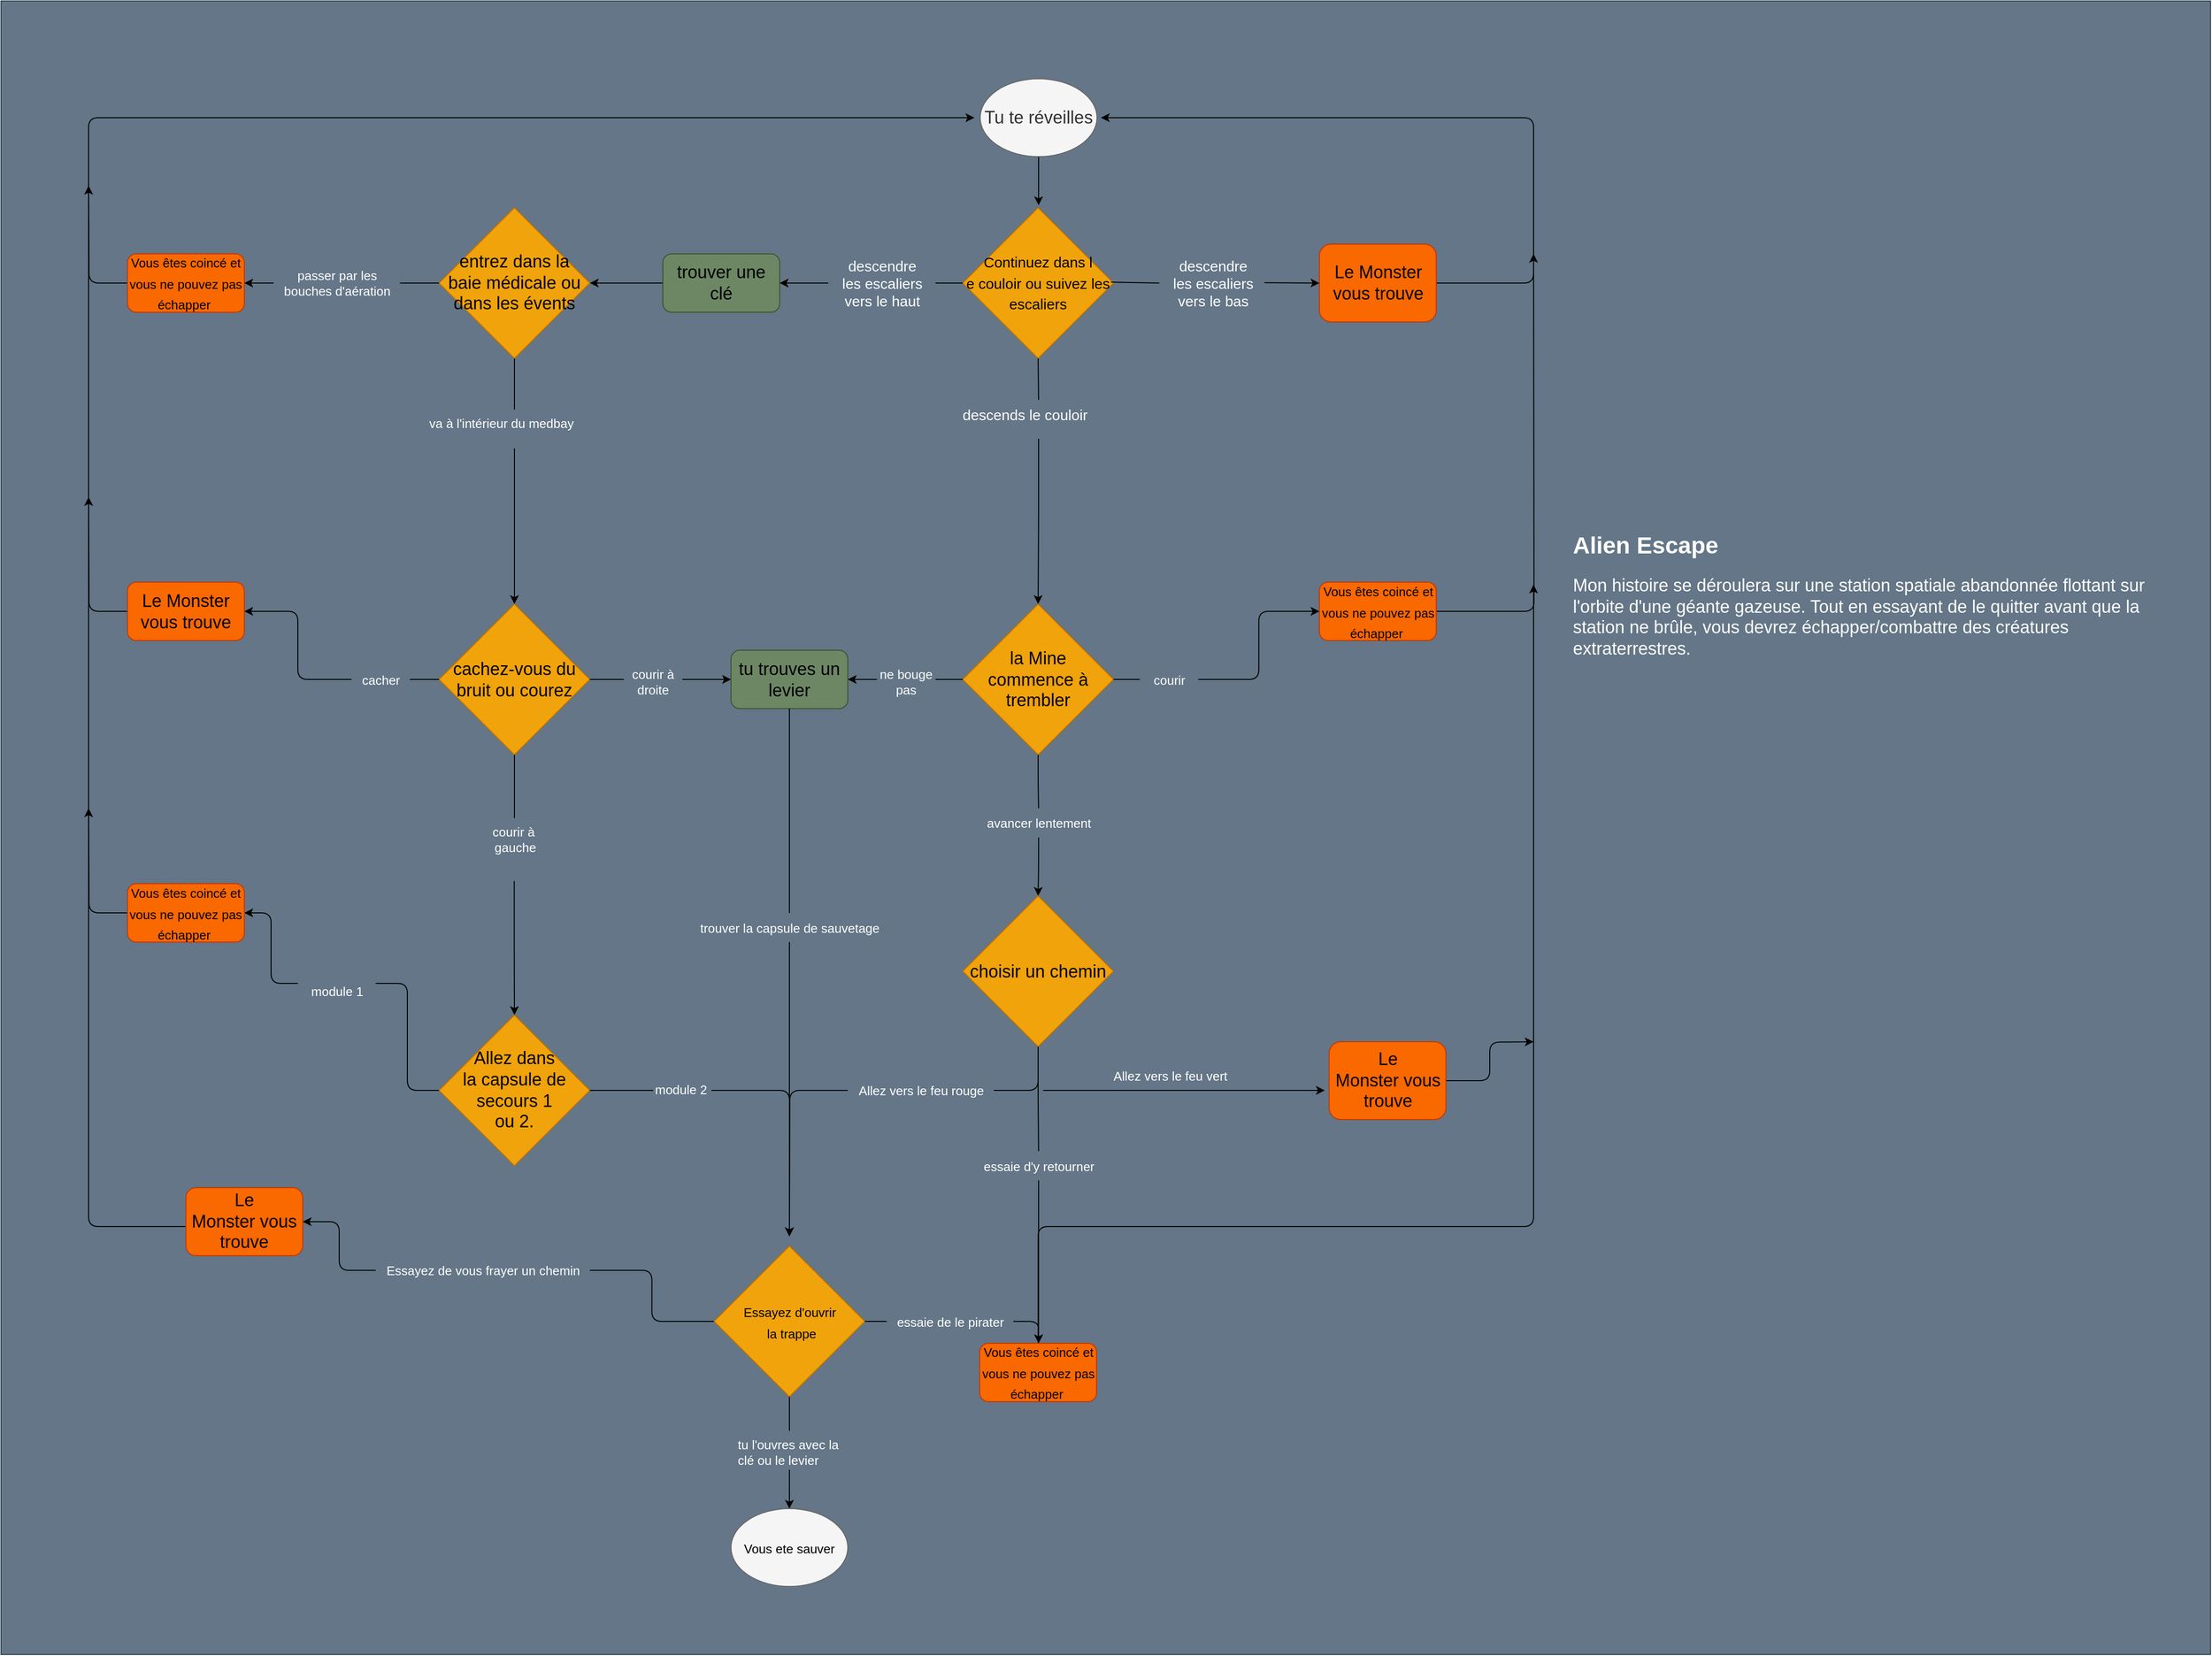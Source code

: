 <mxfile>
    <diagram id="TLE-RexDa8ssE1_A65L4" name="Page-1">
        <mxGraphModel dx="1379" dy="1434" grid="1" gridSize="10" guides="1" tooltips="1" connect="1" arrows="1" fold="1" page="1" pageScale="1" pageWidth="850" pageHeight="1100" math="0" shadow="0">
            <root>
                <mxCell id="0"/>
                <mxCell id="1" parent="0"/>
                <mxCell id="143" value="" style="rounded=0;whiteSpace=wrap;html=1;fontColor=#ffffff;fillColor=#647687;strokeColor=#314354;" parent="1" vertex="1">
                    <mxGeometry x="1070" width="2270" height="1700" as="geometry"/>
                </mxCell>
                <mxCell id="12" value="&lt;h1&gt;&lt;font color=&quot;#ffffff&quot;&gt;Alien Escape&lt;/font&gt;&lt;/h1&gt;&lt;p style=&quot;&quot;&gt;&lt;font color=&quot;#ffffff&quot; style=&quot;font-size: 18px;&quot;&gt;Mon histoire se déroulera sur une station spatiale abandonnée flottant sur l'orbite d'une géante gazeuse. Tout en essayant de le quitter avant que la station ne brûle, vous devrez échapper/combattre des créatures extraterrestres.&lt;/font&gt;&lt;/p&gt;" style="text;html=1;strokeColor=none;fillColor=none;spacing=5;spacingTop=-20;whiteSpace=wrap;overflow=hidden;rounded=0;" parent="1" vertex="1">
                    <mxGeometry x="2680" y="540" width="620" height="150" as="geometry"/>
                </mxCell>
                <mxCell id="56" style="edgeStyle=orthogonalEdgeStyle;html=1;fontSize=18;fontColor=#000000;" parent="1" source="14" target="23" edge="1">
                    <mxGeometry relative="1" as="geometry"/>
                </mxCell>
                <mxCell id="14" value="&lt;font color=&quot;#000000&quot;&gt;trouver une clé&lt;/font&gt;" style="rounded=1;whiteSpace=wrap;html=1;strokeColor=#3A5431;fontSize=18;fillColor=#6d8764;fontColor=#ffffff;" parent="1" vertex="1">
                    <mxGeometry x="1750" y="260" width="120" height="60" as="geometry"/>
                </mxCell>
                <mxCell id="26" style="edgeStyle=orthogonalEdgeStyle;html=1;fontSize=18;fontColor=#000000;" parent="1" source="15" edge="1">
                    <mxGeometry relative="1" as="geometry">
                        <mxPoint x="2200" y="120" as="targetPoint"/>
                        <Array as="points">
                            <mxPoint x="2644.5" y="290"/>
                        </Array>
                    </mxGeometry>
                </mxCell>
                <mxCell id="15" value="Le Monster vous trouve" style="rounded=1;whiteSpace=wrap;html=1;strokeColor=#C73500;fontSize=18;fillColor=#fa6800;fontColor=#000000;" parent="1" vertex="1">
                    <mxGeometry x="2424.5" y="250" width="120" height="80" as="geometry"/>
                </mxCell>
                <mxCell id="19" style="edgeStyle=none;html=1;fontSize=18;exitX=0;exitY=0.5;exitDx=0;exitDy=0;entryX=1;entryY=0.5;entryDx=0;entryDy=0;startArrow=none;" parent="1" source="86" target="14" edge="1">
                    <mxGeometry relative="1" as="geometry">
                        <mxPoint x="1970" y="299.5" as="targetPoint"/>
                        <mxPoint x="2058" y="299.5" as="sourcePoint"/>
                    </mxGeometry>
                </mxCell>
                <mxCell id="20" style="edgeStyle=none;html=1;fontSize=18;entryX=0;entryY=0.5;entryDx=0;entryDy=0;exitX=0.983;exitY=0.494;exitDx=0;exitDy=0;exitPerimeter=0;startArrow=none;" parent="1" source="82" target="15" edge="1">
                    <mxGeometry relative="1" as="geometry">
                        <mxPoint x="2280" y="299.5" as="targetPoint"/>
                        <mxPoint x="2213" y="299.5" as="sourcePoint"/>
                    </mxGeometry>
                </mxCell>
                <mxCell id="17" value="&lt;font style=&quot;font-size: 15px;&quot;&gt;Continuez dans l&lt;br&gt;e couloir ou suivez les escaliers&lt;/font&gt;" style="rhombus;whiteSpace=wrap;html=1;strokeColor=#BD7000;fontSize=18;fillColor=#f0a30a;fontColor=#000000;" parent="1" vertex="1">
                    <mxGeometry x="2058" y="212.5" width="155" height="155" as="geometry"/>
                </mxCell>
                <mxCell id="55" style="edgeStyle=orthogonalEdgeStyle;html=1;fontSize=18;fontColor=#000000;" parent="1" source="21" edge="1">
                    <mxGeometry relative="1" as="geometry">
                        <mxPoint x="2136" y="210" as="targetPoint"/>
                    </mxGeometry>
                </mxCell>
                <mxCell id="21" value="Tu te réveilles" style="ellipse;whiteSpace=wrap;html=1;strokeColor=#666666;fontSize=18;fontColor=#333333;fillColor=#f5f5f5;" parent="1" vertex="1">
                    <mxGeometry x="2076" y="80" width="120" height="80" as="geometry"/>
                </mxCell>
                <mxCell id="60" style="edgeStyle=orthogonalEdgeStyle;html=1;fontSize=18;fontColor=#000000;entryX=1;entryY=0.5;entryDx=0;entryDy=0;startArrow=none;" parent="1" source="112" target="32" edge="1">
                    <mxGeometry relative="1" as="geometry">
                        <mxPoint x="1980" y="627.5" as="targetPoint"/>
                    </mxGeometry>
                </mxCell>
                <mxCell id="68" style="edgeStyle=orthogonalEdgeStyle;html=1;entryX=0;entryY=0.5;entryDx=0;entryDy=0;fontSize=18;fontColor=#000000;startArrow=none;" parent="1" source="110" target="31" edge="1">
                    <mxGeometry relative="1" as="geometry"/>
                </mxCell>
                <mxCell id="116" style="edgeStyle=orthogonalEdgeStyle;html=1;entryX=0.5;entryY=0;entryDx=0;entryDy=0;fontSize=13;fontColor=#FFFFFF;startArrow=none;" parent="1" source="115" target="35" edge="1">
                    <mxGeometry relative="1" as="geometry"/>
                </mxCell>
                <mxCell id="22" value="la Mine &lt;br&gt;commence à trembler" style="rhombus;whiteSpace=wrap;html=1;strokeColor=#BD7000;fontSize=18;fillColor=#f0a30a;fontColor=#000000;" parent="1" vertex="1">
                    <mxGeometry x="2058" y="620" width="155" height="155" as="geometry"/>
                </mxCell>
                <mxCell id="58" style="edgeStyle=orthogonalEdgeStyle;html=1;fontSize=18;fontColor=#000000;entryX=1;entryY=0.5;entryDx=0;entryDy=0;exitX=0;exitY=0.5;exitDx=0;exitDy=0;startArrow=none;" parent="1" source="94" target="28" edge="1">
                    <mxGeometry relative="1" as="geometry">
                        <mxPoint x="1460" y="290" as="targetPoint"/>
                        <mxPoint x="1460" y="290" as="sourcePoint"/>
                    </mxGeometry>
                </mxCell>
                <mxCell id="23" value="entrez dans la &lt;br&gt;baie médicale ou dans les évents" style="rhombus;whiteSpace=wrap;html=1;strokeColor=#BD7000;fontSize=18;fillColor=#f0a30a;fontColor=#000000;" parent="1" vertex="1">
                    <mxGeometry x="1520" y="212.5" width="155" height="155" as="geometry"/>
                </mxCell>
                <mxCell id="62" style="edgeStyle=orthogonalEdgeStyle;html=1;entryX=0.5;entryY=0;entryDx=0;entryDy=0;fontSize=18;fontColor=#000000;exitX=0.5;exitY=1;exitDx=0;exitDy=0;" parent="1" source="96" target="29" edge="1">
                    <mxGeometry relative="1" as="geometry">
                        <mxPoint x="1597.5" y="570" as="sourcePoint"/>
                    </mxGeometry>
                </mxCell>
                <mxCell id="80" style="edgeStyle=orthogonalEdgeStyle;html=1;fontSize=18;fontColor=#000000;" parent="1" source="28" edge="1">
                    <mxGeometry relative="1" as="geometry">
                        <mxPoint x="1160" y="190" as="targetPoint"/>
                    </mxGeometry>
                </mxCell>
                <mxCell id="28" value="&lt;font style=&quot;font-size: 13px;&quot;&gt;Vous êtes coincé et vous ne pouvez pas échapper&amp;nbsp;&lt;/font&gt;" style="rounded=1;whiteSpace=wrap;html=1;strokeColor=#C73500;fontSize=18;fillColor=#fa6800;fontColor=#000000;" parent="1" vertex="1">
                    <mxGeometry x="1200" y="260" width="120" height="60" as="geometry"/>
                </mxCell>
                <mxCell id="65" style="edgeStyle=orthogonalEdgeStyle;html=1;entryX=1;entryY=0.5;entryDx=0;entryDy=0;fontSize=18;fontColor=#000000;startArrow=none;" parent="1" source="108" target="30" edge="1">
                    <mxGeometry relative="1" as="geometry">
                        <mxPoint x="1460" y="627.5" as="sourcePoint"/>
                    </mxGeometry>
                </mxCell>
                <mxCell id="102" style="edgeStyle=orthogonalEdgeStyle;html=1;exitX=1;exitY=0.5;exitDx=0;exitDy=0;entryX=0;entryY=0.5;entryDx=0;entryDy=0;fontSize=13;fontColor=#FFFFFF;startArrow=none;" parent="1" source="99" target="32" edge="1">
                    <mxGeometry relative="1" as="geometry"/>
                </mxCell>
                <mxCell id="29" value="cachez-vous du bruit ou courez" style="rhombus;whiteSpace=wrap;html=1;strokeColor=#BD7000;fontSize=18;fillColor=#f0a30a;fontColor=#000000;" parent="1" vertex="1">
                    <mxGeometry x="1520" y="620" width="155" height="155" as="geometry"/>
                </mxCell>
                <mxCell id="79" style="edgeStyle=orthogonalEdgeStyle;html=1;fontSize=18;fontColor=#000000;" parent="1" source="30" edge="1">
                    <mxGeometry relative="1" as="geometry">
                        <mxPoint x="1160" y="510" as="targetPoint"/>
                    </mxGeometry>
                </mxCell>
                <mxCell id="30" value="Le Monster vous trouve" style="rounded=1;whiteSpace=wrap;html=1;strokeColor=#C73500;fontSize=18;fillColor=#fa6800;fontColor=#000000;" parent="1" vertex="1">
                    <mxGeometry x="1200" y="597.5" width="120" height="60" as="geometry"/>
                </mxCell>
                <mxCell id="45" style="edgeStyle=orthogonalEdgeStyle;html=1;fontSize=18;fontColor=#000000;" parent="1" source="31" edge="1">
                    <mxGeometry relative="1" as="geometry">
                        <mxPoint x="2644.5" y="260" as="targetPoint"/>
                    </mxGeometry>
                </mxCell>
                <mxCell id="31" value="&lt;span style=&quot;font-size: 13px;&quot;&gt;Vous êtes coincé et vous ne pouvez pas échapper&amp;nbsp;&lt;/span&gt;" style="rounded=1;whiteSpace=wrap;html=1;strokeColor=#C73500;fontSize=18;fillColor=#fa6800;fontColor=#000000;" parent="1" vertex="1">
                    <mxGeometry x="2424.5" y="597.5" width="120" height="60" as="geometry"/>
                </mxCell>
                <mxCell id="61" style="edgeStyle=orthogonalEdgeStyle;html=1;fontSize=18;fontColor=#000000;startArrow=none;" parent="1" source="122" edge="1">
                    <mxGeometry relative="1" as="geometry">
                        <mxPoint x="1880" y="1270" as="targetPoint"/>
                    </mxGeometry>
                </mxCell>
                <mxCell id="32" value="&lt;font color=&quot;#000000&quot;&gt;tu trouves un levier&lt;/font&gt;" style="rounded=1;whiteSpace=wrap;html=1;strokeColor=#3A5431;fontSize=18;fillColor=#6d8764;fontColor=#ffffff;" parent="1" vertex="1">
                    <mxGeometry x="1820" y="667.5" width="120" height="60" as="geometry"/>
                </mxCell>
                <mxCell id="49" style="edgeStyle=orthogonalEdgeStyle;html=1;fontSize=18;fontColor=#000000;startArrow=none;" parent="1" source="124" edge="1">
                    <mxGeometry relative="1" as="geometry">
                        <mxPoint x="1880" y="1270" as="targetPoint"/>
                        <Array as="points"/>
                    </mxGeometry>
                </mxCell>
                <mxCell id="52" style="edgeStyle=orthogonalEdgeStyle;html=1;fontSize=18;fontColor=#000000;startArrow=none;" parent="1" source="134" edge="1">
                    <mxGeometry relative="1" as="geometry">
                        <mxPoint x="2136" y="1380" as="targetPoint"/>
                    </mxGeometry>
                </mxCell>
                <mxCell id="132" style="edgeStyle=orthogonalEdgeStyle;html=1;fontSize=13;fontColor=#FFFFFF;startArrow=none;" parent="1" source="126" edge="1">
                    <mxGeometry relative="1" as="geometry">
                        <mxPoint x="2430" y="1120" as="targetPoint"/>
                        <Array as="points">
                            <mxPoint x="2136" y="1120"/>
                        </Array>
                    </mxGeometry>
                </mxCell>
                <mxCell id="35" value="&lt;div&gt;&lt;span style=&quot;background-color: initial;&quot;&gt;choisir un chemin&lt;/span&gt;&lt;br&gt;&lt;/div&gt;" style="rhombus;whiteSpace=wrap;html=1;strokeColor=#BD7000;fontSize=18;fillColor=#f0a30a;fontColor=#000000;" parent="1" vertex="1">
                    <mxGeometry x="2058" y="920" width="155" height="155" as="geometry"/>
                </mxCell>
                <mxCell id="54" style="edgeStyle=orthogonalEdgeStyle;html=1;fontSize=18;fontColor=#000000;" parent="1" source="36" edge="1">
                    <mxGeometry relative="1" as="geometry">
                        <mxPoint x="2644.5" y="1070" as="targetPoint"/>
                    </mxGeometry>
                </mxCell>
                <mxCell id="36" value="Le Monster&amp;nbsp;vous trouve" style="rounded=1;whiteSpace=wrap;html=1;strokeColor=#C73500;fontSize=18;fillColor=#fa6800;fontColor=#000000;" parent="1" vertex="1">
                    <mxGeometry x="2434.5" y="1070" width="120" height="80" as="geometry"/>
                </mxCell>
                <mxCell id="53" style="edgeStyle=orthogonalEdgeStyle;html=1;fontSize=18;fontColor=#000000;" parent="1" source="37" edge="1">
                    <mxGeometry relative="1" as="geometry">
                        <mxPoint x="2644.5" y="600" as="targetPoint"/>
                        <mxPoint x="2200" y="1260" as="sourcePoint"/>
                        <Array as="points">
                            <mxPoint x="2644" y="1260"/>
                        </Array>
                    </mxGeometry>
                </mxCell>
                <mxCell id="37" value="&lt;span style=&quot;font-size: 13px;&quot;&gt;Vous êtes coincé et vous ne pouvez pas échapper&amp;nbsp;&lt;/span&gt;" style="rounded=1;whiteSpace=wrap;html=1;strokeColor=#C73500;fontSize=18;fillColor=#fa6800;fontColor=#000000;" parent="1" vertex="1">
                    <mxGeometry x="2075.5" y="1380" width="120" height="60" as="geometry"/>
                </mxCell>
                <mxCell id="64" style="edgeStyle=orthogonalEdgeStyle;html=1;entryX=0.5;entryY=0;entryDx=0;entryDy=0;fontSize=18;fontColor=#000000;exitX=0.497;exitY=1.079;exitDx=0;exitDy=0;exitPerimeter=0;" parent="1" source="100" target="41" edge="1">
                    <mxGeometry relative="1" as="geometry">
                        <mxPoint x="1597.5" y="940" as="sourcePoint"/>
                    </mxGeometry>
                </mxCell>
                <mxCell id="66" style="edgeStyle=orthogonalEdgeStyle;html=1;entryX=1;entryY=0.5;entryDx=0;entryDy=0;fontSize=18;fontColor=#000000;exitX=0;exitY=0.5;exitDx=0;exitDy=0;startArrow=none;" parent="1" source="118" target="43" edge="1">
                    <mxGeometry relative="1" as="geometry">
                        <mxPoint x="1460" y="937.5" as="sourcePoint"/>
                    </mxGeometry>
                </mxCell>
                <mxCell id="67" style="edgeStyle=orthogonalEdgeStyle;html=1;fontSize=18;fontColor=#000000;startArrow=none;" parent="1" source="120" edge="1">
                    <mxGeometry relative="1" as="geometry">
                        <mxPoint x="1880" y="1270" as="targetPoint"/>
                        <Array as="points">
                            <mxPoint x="1880" y="1120"/>
                        </Array>
                    </mxGeometry>
                </mxCell>
                <mxCell id="41" value="Allez dans &lt;br&gt;la capsule de secours 1 &lt;br&gt;ou 2." style="rhombus;whiteSpace=wrap;html=1;strokeColor=#BD7000;fontSize=18;fillColor=#f0a30a;fontColor=#000000;" parent="1" vertex="1">
                    <mxGeometry x="1520" y="1042.5" width="155" height="155" as="geometry"/>
                </mxCell>
                <mxCell id="78" style="edgeStyle=orthogonalEdgeStyle;html=1;fontSize=18;fontColor=#000000;" parent="1" source="43" edge="1">
                    <mxGeometry relative="1" as="geometry">
                        <mxPoint x="1160" y="830" as="targetPoint"/>
                    </mxGeometry>
                </mxCell>
                <mxCell id="43" value="&lt;span style=&quot;font-size: 13px;&quot;&gt;Vous êtes coincé et vous ne pouvez pas échapper&amp;nbsp;&lt;/span&gt;" style="rounded=1;whiteSpace=wrap;html=1;strokeColor=#C73500;fontSize=18;fillColor=#fa6800;fontColor=#000000;" parent="1" vertex="1">
                    <mxGeometry x="1200" y="907.5" width="120" height="60" as="geometry"/>
                </mxCell>
                <mxCell id="71" style="edgeStyle=orthogonalEdgeStyle;html=1;fontSize=18;fontColor=#000000;exitX=1;exitY=0.5;exitDx=0;exitDy=0;startArrow=none;" parent="1" source="139" target="37" edge="1">
                    <mxGeometry relative="1" as="geometry">
                        <mxPoint x="2140" y="1260" as="targetPoint"/>
                        <Array as="points">
                            <mxPoint x="2136" y="1358"/>
                        </Array>
                    </mxGeometry>
                </mxCell>
                <mxCell id="72" style="edgeStyle=orthogonalEdgeStyle;html=1;fontSize=18;fontColor=#000000;entryX=1;entryY=0.5;entryDx=0;entryDy=0;startArrow=none;" parent="1" source="141" target="73" edge="1">
                    <mxGeometry relative="1" as="geometry">
                        <mxPoint x="1540" y="1260" as="targetPoint"/>
                    </mxGeometry>
                </mxCell>
                <mxCell id="76" style="edgeStyle=orthogonalEdgeStyle;html=1;entryX=0.5;entryY=0;entryDx=0;entryDy=0;fontSize=18;fontColor=#000000;startArrow=none;" parent="1" source="136" target="75" edge="1">
                    <mxGeometry relative="1" as="geometry"/>
                </mxCell>
                <mxCell id="69" value="&lt;span style=&quot;font-size: 13px; text-align: left;&quot;&gt;Essayez d'ouvrir&lt;br&gt;&amp;nbsp;la trappe&lt;/span&gt;" style="rhombus;whiteSpace=wrap;html=1;strokeColor=#BD7000;fontSize=18;fillColor=#f0a30a;fontColor=#000000;" parent="1" vertex="1">
                    <mxGeometry x="1802.5" y="1280" width="155" height="155" as="geometry"/>
                </mxCell>
                <mxCell id="77" style="edgeStyle=orthogonalEdgeStyle;html=1;fontSize=18;fontColor=#000000;" parent="1" source="73" edge="1">
                    <mxGeometry relative="1" as="geometry">
                        <mxPoint x="2070" y="120" as="targetPoint"/>
                        <Array as="points">
                            <mxPoint x="1160" y="1260"/>
                            <mxPoint x="1160" y="120"/>
                        </Array>
                    </mxGeometry>
                </mxCell>
                <mxCell id="73" value="Le Monster&amp;nbsp;vous trouve" style="rounded=1;whiteSpace=wrap;html=1;strokeColor=#C73500;fontSize=18;fillColor=#fa6800;fontColor=#000000;" parent="1" vertex="1">
                    <mxGeometry x="1260" y="1220" width="120" height="70" as="geometry"/>
                </mxCell>
                <mxCell id="75" value="&lt;span style=&quot;font-size: 13px; text-align: left;&quot;&gt;&lt;font color=&quot;#000000&quot;&gt;Vous ete sauver&lt;/font&gt;&lt;/span&gt;" style="ellipse;whiteSpace=wrap;html=1;strokeColor=#666666;fontSize=18;fillColor=#f5f5f5;fontColor=#333333;" parent="1" vertex="1">
                    <mxGeometry x="1820" y="1550" width="120" height="80" as="geometry"/>
                </mxCell>
                <mxCell id="83" value="" style="edgeStyle=none;html=1;fontSize=18;entryX=0;entryY=0.5;entryDx=0;entryDy=0;exitX=0.983;exitY=0.494;exitDx=0;exitDy=0;exitPerimeter=0;endArrow=none;" parent="1" source="17" target="82" edge="1">
                    <mxGeometry relative="1" as="geometry">
                        <mxPoint x="2424.5" y="290" as="targetPoint"/>
                        <mxPoint x="2210.365" y="289.07" as="sourcePoint"/>
                    </mxGeometry>
                </mxCell>
                <mxCell id="82" value="&lt;font color=&quot;#ffffff&quot;&gt;descendre &lt;br&gt;les escaliers&lt;br&gt;vers le bas&lt;br&gt;&lt;/font&gt;" style="text;html=1;align=center;verticalAlign=middle;resizable=0;points=[];autosize=1;strokeColor=none;fillColor=none;fontSize=15;fontColor=#000000;" parent="1" vertex="1">
                    <mxGeometry x="2260" y="255" width="110" height="70" as="geometry"/>
                </mxCell>
                <mxCell id="87" value="" style="edgeStyle=none;html=1;fontSize=18;exitX=0;exitY=0.5;exitDx=0;exitDy=0;entryX=1;entryY=0.5;entryDx=0;entryDy=0;endArrow=none;" parent="1" source="17" target="86" edge="1">
                    <mxGeometry relative="1" as="geometry">
                        <mxPoint x="1870.0" y="290" as="targetPoint"/>
                        <mxPoint x="2058" y="290" as="sourcePoint"/>
                    </mxGeometry>
                </mxCell>
                <mxCell id="86" value="descendre&lt;br&gt;les escaliers&lt;br&gt;vers le haut" style="text;html=1;align=center;verticalAlign=middle;resizable=0;points=[];autosize=1;strokeColor=none;fillColor=none;fontSize=15;fontColor=#FFFFFF;" parent="1" vertex="1">
                    <mxGeometry x="1920" y="255" width="110" height="70" as="geometry"/>
                </mxCell>
                <mxCell id="91" value="" style="edgeStyle=none;html=1;entryX=0.5;entryY=0;entryDx=0;entryDy=0;fontSize=18;exitX=0.5;exitY=1;exitDx=0;exitDy=0;endArrow=none;" parent="1" source="17" target="88" edge="1">
                    <mxGeometry relative="1" as="geometry">
                        <mxPoint x="2135.5" y="367.5" as="sourcePoint"/>
                        <mxPoint x="2135" y="510" as="targetPoint"/>
                    </mxGeometry>
                </mxCell>
                <mxCell id="98" style="edgeStyle=orthogonalEdgeStyle;html=1;entryX=0.5;entryY=0;entryDx=0;entryDy=0;fontSize=13;fontColor=#FFFFFF;" parent="1" source="88" target="22" edge="1">
                    <mxGeometry relative="1" as="geometry"/>
                </mxCell>
                <mxCell id="88" value="descends le couloir" style="text;whiteSpace=wrap;html=1;fontSize=15;fontColor=#FFFFFF;" parent="1" vertex="1">
                    <mxGeometry x="2056" y="410" width="160" height="40" as="geometry"/>
                </mxCell>
                <mxCell id="95" value="" style="edgeStyle=orthogonalEdgeStyle;html=1;fontSize=18;fontColor=#000000;entryX=1;entryY=0.5;entryDx=0;entryDy=0;exitX=0;exitY=0.5;exitDx=0;exitDy=0;endArrow=none;" parent="1" source="23" target="94" edge="1">
                    <mxGeometry relative="1" as="geometry">
                        <mxPoint x="1320" y="290" as="targetPoint"/>
                        <mxPoint x="1520" y="290" as="sourcePoint"/>
                    </mxGeometry>
                </mxCell>
                <mxCell id="94" value="&lt;span style=&quot;&quot;&gt;passer par les&lt;/span&gt;&lt;br style=&quot;&quot;&gt;&lt;span style=&quot;&quot;&gt;bouches d'aération&lt;/span&gt;" style="text;html=1;align=center;verticalAlign=middle;resizable=0;points=[];autosize=1;strokeColor=none;fillColor=none;fontSize=13;fontColor=#FFFFFF;" parent="1" vertex="1">
                    <mxGeometry x="1350" y="270" width="130" height="40" as="geometry"/>
                </mxCell>
                <mxCell id="97" value="" style="edgeStyle=orthogonalEdgeStyle;html=1;entryX=0.5;entryY=0;entryDx=0;entryDy=0;fontSize=18;fontColor=#000000;endArrow=none;" parent="1" source="23" target="96" edge="1">
                    <mxGeometry relative="1" as="geometry">
                        <mxPoint x="1597.5" y="367.5" as="sourcePoint"/>
                        <mxPoint x="1597.5" y="510" as="targetPoint"/>
                    </mxGeometry>
                </mxCell>
                <mxCell id="96" value="va à l'intérieur du medbay" style="text;whiteSpace=wrap;html=1;fontSize=13;fontColor=#FFFFFF;" parent="1" vertex="1">
                    <mxGeometry x="1507.5" y="420" width="180" height="40" as="geometry"/>
                </mxCell>
                <mxCell id="103" value="" style="edgeStyle=orthogonalEdgeStyle;html=1;exitX=1;exitY=0.5;exitDx=0;exitDy=0;entryX=0;entryY=0.5;entryDx=0;entryDy=0;fontSize=13;fontColor=#FFFFFF;endArrow=none;" parent="1" source="29" target="99" edge="1">
                    <mxGeometry relative="1" as="geometry">
                        <mxPoint x="1675" y="697.5" as="sourcePoint"/>
                        <mxPoint x="1810" y="697.5" as="targetPoint"/>
                    </mxGeometry>
                </mxCell>
                <mxCell id="99" value="courir à &lt;br&gt;droite" style="text;whiteSpace=wrap;html=1;fontSize=13;fontColor=#FFFFFF;align=center;" parent="1" vertex="1">
                    <mxGeometry x="1710" y="677.5" width="60" height="40" as="geometry"/>
                </mxCell>
                <mxCell id="107" value="" style="edgeStyle=orthogonalEdgeStyle;html=1;entryX=0.5;entryY=0;entryDx=0;entryDy=0;fontSize=13;fontColor=#FFFFFF;endArrow=none;" parent="1" source="29" target="100" edge="1">
                    <mxGeometry relative="1" as="geometry">
                        <mxPoint x="1597.5" y="775.0" as="sourcePoint"/>
                        <mxPoint x="1597.5" y="860" as="targetPoint"/>
                    </mxGeometry>
                </mxCell>
                <mxCell id="100" value="&lt;div&gt;courir à&amp;nbsp;&lt;/div&gt;&lt;div&gt;gauche&lt;/div&gt;&lt;div&gt;&lt;br&gt;&lt;/div&gt;" style="text;html=1;align=center;verticalAlign=middle;resizable=0;points=[];autosize=1;strokeColor=none;fillColor=none;fontSize=13;fontColor=#FFFFFF;" parent="1" vertex="1">
                    <mxGeometry x="1562.5" y="840" width="70" height="60" as="geometry"/>
                </mxCell>
                <mxCell id="109" value="" style="edgeStyle=orthogonalEdgeStyle;html=1;entryX=1;entryY=0.5;entryDx=0;entryDy=0;fontSize=18;fontColor=#000000;endArrow=none;" parent="1" source="29" target="108" edge="1">
                    <mxGeometry relative="1" as="geometry">
                        <mxPoint x="1520.022" y="697.522" as="sourcePoint"/>
                        <mxPoint x="1320.0" y="627.5" as="targetPoint"/>
                    </mxGeometry>
                </mxCell>
                <mxCell id="108" value="cacher" style="text;html=1;align=center;verticalAlign=middle;resizable=0;points=[];autosize=1;strokeColor=none;fillColor=none;fontSize=13;fontColor=#FFFFFF;" parent="1" vertex="1">
                    <mxGeometry x="1430" y="682.5" width="60" height="30" as="geometry"/>
                </mxCell>
                <mxCell id="111" value="" style="edgeStyle=orthogonalEdgeStyle;html=1;entryX=0;entryY=0.5;entryDx=0;entryDy=0;fontSize=18;fontColor=#000000;endArrow=none;" parent="1" source="22" target="110" edge="1">
                    <mxGeometry relative="1" as="geometry">
                        <mxPoint x="2212.978" y="697.522" as="sourcePoint"/>
                        <mxPoint x="2424.5" y="627.5" as="targetPoint"/>
                    </mxGeometry>
                </mxCell>
                <mxCell id="110" value="&lt;font color=&quot;#ffffff&quot;&gt;courir&lt;/font&gt;" style="text;html=1;align=center;verticalAlign=middle;resizable=0;points=[];autosize=1;strokeColor=none;fillColor=none;fontSize=13;fontColor=#000000;" parent="1" vertex="1">
                    <mxGeometry x="2240" y="682.5" width="60" height="30" as="geometry"/>
                </mxCell>
                <mxCell id="114" value="" style="edgeStyle=orthogonalEdgeStyle;html=1;fontSize=18;fontColor=#000000;entryX=1;entryY=0.5;entryDx=0;entryDy=0;endArrow=none;" parent="1" source="22" target="112" edge="1">
                    <mxGeometry relative="1" as="geometry">
                        <mxPoint x="1940" y="697.5" as="targetPoint"/>
                        <mxPoint x="2058" y="697.5" as="sourcePoint"/>
                    </mxGeometry>
                </mxCell>
                <mxCell id="112" value="ne bouge pas" style="text;whiteSpace=wrap;html=1;fontSize=13;fontColor=#FFFFFF;align=center;" parent="1" vertex="1">
                    <mxGeometry x="1970" y="677.5" width="60" height="40" as="geometry"/>
                </mxCell>
                <mxCell id="117" value="" style="edgeStyle=orthogonalEdgeStyle;html=1;entryX=0.5;entryY=0;entryDx=0;entryDy=0;fontSize=13;fontColor=#FFFFFF;endArrow=none;" parent="1" source="22" target="115" edge="1">
                    <mxGeometry relative="1" as="geometry">
                        <mxPoint x="2135.522" y="774.978" as="sourcePoint"/>
                        <mxPoint x="2136" y="930" as="targetPoint"/>
                    </mxGeometry>
                </mxCell>
                <mxCell id="115" value="avancer lentement" style="text;html=1;align=center;verticalAlign=middle;resizable=0;points=[];autosize=1;strokeColor=none;fillColor=none;fontSize=13;fontColor=#FFFFFF;" parent="1" vertex="1">
                    <mxGeometry x="2071" y="830" width="130" height="30" as="geometry"/>
                </mxCell>
                <mxCell id="119" value="" style="edgeStyle=orthogonalEdgeStyle;html=1;entryX=1;entryY=0.5;entryDx=0;entryDy=0;fontSize=18;fontColor=#000000;exitX=0;exitY=0.5;exitDx=0;exitDy=0;endArrow=none;" parent="1" source="41" target="118" edge="1">
                    <mxGeometry relative="1" as="geometry">
                        <mxPoint x="1520" y="1120" as="sourcePoint"/>
                        <mxPoint x="1320.0" y="937.5" as="targetPoint"/>
                    </mxGeometry>
                </mxCell>
                <mxCell id="118" value="&lt;div&gt;&lt;br&gt;&lt;/div&gt;&lt;div&gt;module 1&lt;/div&gt;" style="text;html=1;align=center;verticalAlign=middle;resizable=0;points=[];autosize=1;strokeColor=none;fillColor=none;fontSize=13;fontColor=#FFFFFF;" parent="1" vertex="1">
                    <mxGeometry x="1375" y="990" width="80" height="40" as="geometry"/>
                </mxCell>
                <mxCell id="121" value="" style="edgeStyle=orthogonalEdgeStyle;html=1;fontSize=18;fontColor=#000000;endArrow=none;" parent="1" source="41" target="120" edge="1">
                    <mxGeometry relative="1" as="geometry">
                        <mxPoint x="1880" y="1180" as="targetPoint"/>
                        <mxPoint x="1674.957" y="1119.957" as="sourcePoint"/>
                        <Array as="points"/>
                    </mxGeometry>
                </mxCell>
                <mxCell id="120" value="module 2" style="text;whiteSpace=wrap;html=1;fontSize=13;fontColor=#FFFFFF;" parent="1" vertex="1">
                    <mxGeometry x="1740" y="1105" width="60" height="30" as="geometry"/>
                </mxCell>
                <mxCell id="123" value="" style="edgeStyle=orthogonalEdgeStyle;html=1;fontSize=18;fontColor=#000000;endArrow=none;" parent="1" source="32" target="122" edge="1">
                    <mxGeometry relative="1" as="geometry">
                        <mxPoint x="1880" y="1180" as="targetPoint"/>
                        <mxPoint x="1880" y="727.5" as="sourcePoint"/>
                    </mxGeometry>
                </mxCell>
                <mxCell id="122" value="trouver la capsule de sauvetage" style="text;html=1;align=center;verticalAlign=middle;resizable=0;points=[];autosize=1;strokeColor=none;fillColor=none;fontSize=13;fontColor=#FFFFFF;" parent="1" vertex="1">
                    <mxGeometry x="1775" y="937.5" width="210" height="30" as="geometry"/>
                </mxCell>
                <mxCell id="125" value="" style="edgeStyle=orthogonalEdgeStyle;html=1;fontSize=18;fontColor=#000000;endArrow=none;" parent="1" source="35" target="124" edge="1">
                    <mxGeometry relative="1" as="geometry">
                        <mxPoint x="1880" y="1180" as="targetPoint"/>
                        <mxPoint x="2135.522" y="1074.978" as="sourcePoint"/>
                        <Array as="points">
                            <mxPoint x="2136" y="1120"/>
                        </Array>
                    </mxGeometry>
                </mxCell>
                <mxCell id="124" value="Allez vers le feu rouge" style="text;html=1;align=center;verticalAlign=middle;resizable=0;points=[];autosize=1;strokeColor=none;fillColor=none;fontSize=13;fontColor=#FFFFFF;" parent="1" vertex="1">
                    <mxGeometry x="1940" y="1105" width="150" height="30" as="geometry"/>
                </mxCell>
                <mxCell id="126" value="Allez vers le feu vert" style="text;html=1;align=center;verticalAlign=middle;resizable=0;points=[];autosize=1;strokeColor=none;fillColor=none;fontSize=13;fontColor=#FFFFFF;" parent="1" vertex="1">
                    <mxGeometry x="2201" y="1090" width="140" height="30" as="geometry"/>
                </mxCell>
                <mxCell id="135" value="" style="edgeStyle=orthogonalEdgeStyle;html=1;fontSize=18;fontColor=#000000;endArrow=none;" parent="1" source="35" target="134" edge="1">
                    <mxGeometry relative="1" as="geometry">
                        <mxPoint x="2136" y="1300" as="targetPoint"/>
                        <mxPoint x="2135.522" y="1074.978" as="sourcePoint"/>
                    </mxGeometry>
                </mxCell>
                <mxCell id="134" value="essaie d'y retourner" style="text;html=1;align=center;verticalAlign=middle;resizable=0;points=[];autosize=1;strokeColor=none;fillColor=none;fontSize=13;fontColor=#FFFFFF;" parent="1" vertex="1">
                    <mxGeometry x="2066" y="1182.5" width="140" height="30" as="geometry"/>
                </mxCell>
                <mxCell id="137" value="" style="edgeStyle=orthogonalEdgeStyle;html=1;entryX=0.5;entryY=0;entryDx=0;entryDy=0;fontSize=18;fontColor=#000000;endArrow=none;" parent="1" source="69" target="136" edge="1">
                    <mxGeometry relative="1" as="geometry">
                        <mxPoint x="1880" y="1435" as="sourcePoint"/>
                        <mxPoint x="1880" y="1550" as="targetPoint"/>
                    </mxGeometry>
                </mxCell>
                <mxCell id="136" value="tu l'ouvres avec la clé ou le levier" style="text;whiteSpace=wrap;html=1;fontSize=13;fontColor=#FFFFFF;" parent="1" vertex="1">
                    <mxGeometry x="1825" y="1470" width="110" height="40" as="geometry"/>
                </mxCell>
                <mxCell id="140" value="" style="edgeStyle=orthogonalEdgeStyle;html=1;fontSize=18;fontColor=#000000;exitX=1;exitY=0.5;exitDx=0;exitDy=0;endArrow=none;" parent="1" source="69" target="139" edge="1">
                    <mxGeometry relative="1" as="geometry">
                        <mxPoint x="2135.957" y="1380" as="targetPoint"/>
                        <mxPoint x="1957.5" y="1357.5" as="sourcePoint"/>
                        <Array as="points"/>
                    </mxGeometry>
                </mxCell>
                <mxCell id="139" value="&lt;font color=&quot;#ffffff&quot;&gt;essaie de le pirater&lt;/font&gt;" style="text;html=1;align=center;verticalAlign=middle;resizable=0;points=[];autosize=1;strokeColor=none;fillColor=none;fontSize=13;fontColor=#000000;" parent="1" vertex="1">
                    <mxGeometry x="1980" y="1342.5" width="130" height="30" as="geometry"/>
                </mxCell>
                <mxCell id="142" value="" style="edgeStyle=orthogonalEdgeStyle;html=1;fontSize=18;fontColor=#000000;entryX=1;entryY=0.5;entryDx=0;entryDy=0;endArrow=none;" parent="1" source="69" target="141" edge="1">
                    <mxGeometry relative="1" as="geometry">
                        <mxPoint x="1380.0" y="1260" as="targetPoint"/>
                        <mxPoint x="1802.522" y="1357.522" as="sourcePoint"/>
                    </mxGeometry>
                </mxCell>
                <mxCell id="141" value="Essayez de vous frayer un chemin" style="text;html=1;align=center;verticalAlign=middle;resizable=0;points=[];autosize=1;strokeColor=none;fillColor=none;fontSize=13;fontColor=#FFFFFF;" parent="1" vertex="1">
                    <mxGeometry x="1455" y="1290" width="220" height="30" as="geometry"/>
                </mxCell>
            </root>
        </mxGraphModel>
    </diagram>
</mxfile>